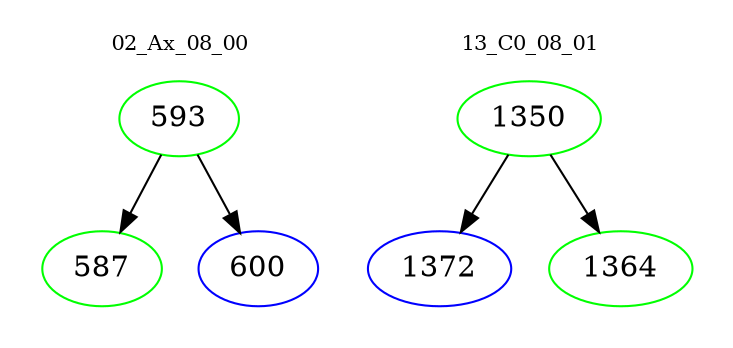 digraph{
subgraph cluster_0 {
color = white
label = "02_Ax_08_00";
fontsize=10;
T0_593 [label="593", color="green"]
T0_593 -> T0_587 [color="black"]
T0_587 [label="587", color="green"]
T0_593 -> T0_600 [color="black"]
T0_600 [label="600", color="blue"]
}
subgraph cluster_1 {
color = white
label = "13_C0_08_01";
fontsize=10;
T1_1350 [label="1350", color="green"]
T1_1350 -> T1_1372 [color="black"]
T1_1372 [label="1372", color="blue"]
T1_1350 -> T1_1364 [color="black"]
T1_1364 [label="1364", color="green"]
}
}
